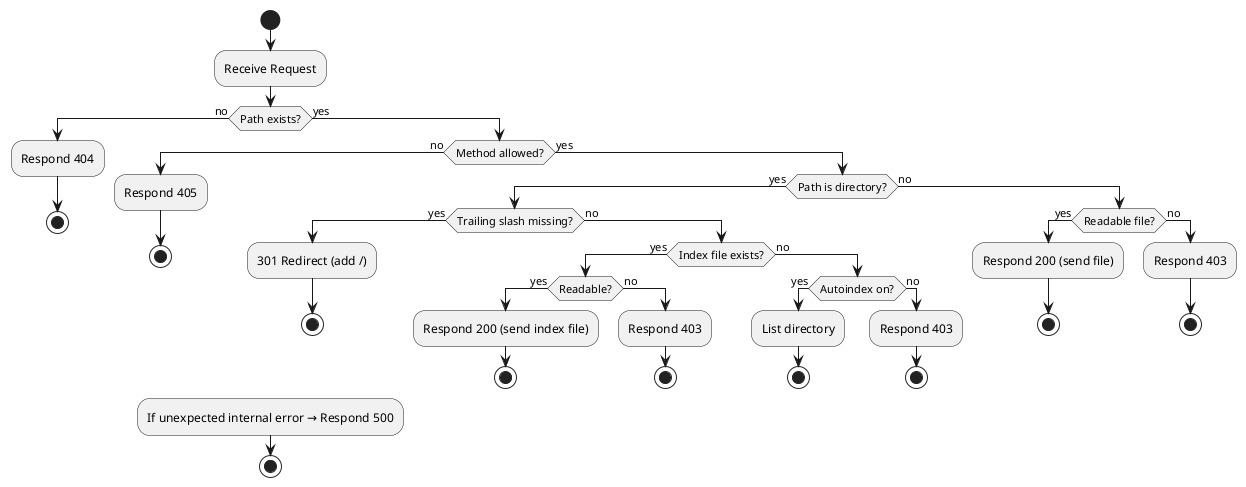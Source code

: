 @startuml

start
:Receive Request;

if (Path exists?) then (no)
  :Respond 404;
  stop
else (yes)
  if (Method allowed?) then (no)
    :Respond 405;
    stop
  else (yes)
    if (Path is directory?) then (yes)
      if (Trailing slash missing?) then (yes)
        :301 Redirect (add /);
        stop
      else (no)
        if (Index file exists?) then (yes)
          if (Readable?) then (yes)
            :Respond 200 (send index file);
            stop
          else (no)
            :Respond 403;
            stop
          endif
        else (no)
          if (Autoindex on?) then (yes)
            :List directory;
            stop
          else (no)
            :Respond 403;
            stop
          endif
        endif
      endif
    else (no)
      if (Readable file?) then (yes)
        :Respond 200 (send file);
        stop
      else (no)
        :Respond 403;
        stop
      endif
    endif
  endif
endif

:If unexpected internal error → Respond 500;
stop

@enduml
